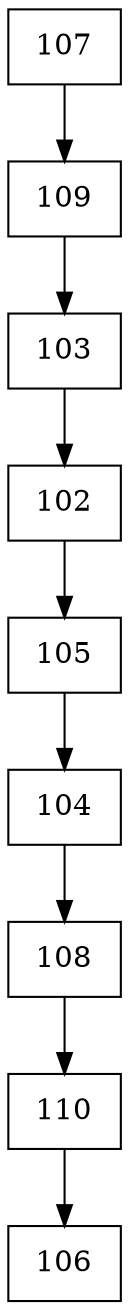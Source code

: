 digraph G {
  node [shape=record];
  node0 [label="{107}"];
  node0 -> node1;
  node1 [label="{109}"];
  node1 -> node2;
  node2 [label="{103}"];
  node2 -> node3;
  node3 [label="{102}"];
  node3 -> node4;
  node4 [label="{105}"];
  node4 -> node5;
  node5 [label="{104}"];
  node5 -> node6;
  node6 [label="{108}"];
  node6 -> node7;
  node7 [label="{110}"];
  node7 -> node8;
  node8 [label="{106}"];
}
